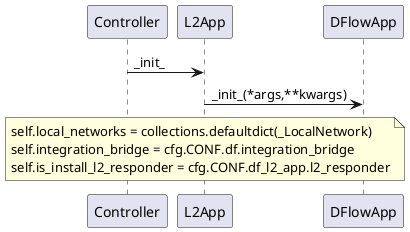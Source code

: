@startuml init
Controller->L2App: _init_
L2App->DFlowApp:_init_(*args,**kwargs)
note over L2App
    self.local_networks = collections.defaultdict(_LocalNetwork)
    self.integration_bridge = cfg.CONF.df.integration_bridge
    self.is_install_l2_responder = cfg.CONF.df_l2_app.l2_responder
end note
@enduml